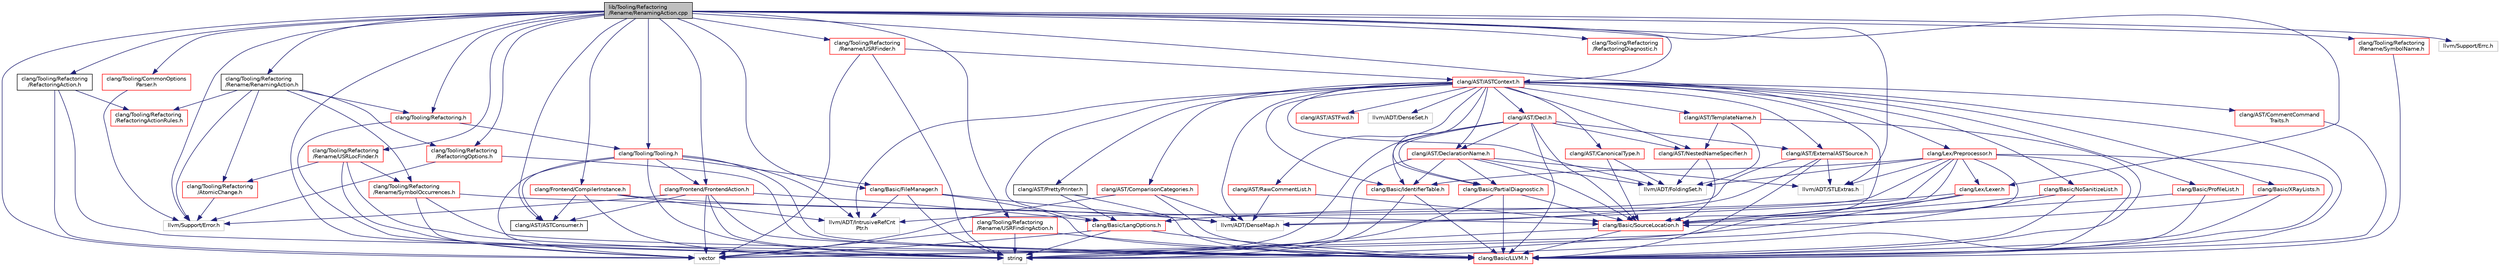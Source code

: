 digraph "lib/Tooling/Refactoring/Rename/RenamingAction.cpp"
{
 // LATEX_PDF_SIZE
  bgcolor="transparent";
  edge [fontname="Helvetica",fontsize="10",labelfontname="Helvetica",labelfontsize="10"];
  node [fontname="Helvetica",fontsize="10",shape=record];
  Node1 [label="lib/Tooling/Refactoring\l/Rename/RenamingAction.cpp",height=0.2,width=0.4,color="black", fillcolor="grey75", style="filled", fontcolor="black",tooltip=" "];
  Node1 -> Node2 [color="midnightblue",fontsize="10",style="solid",fontname="Helvetica"];
  Node2 [label="clang/Tooling/Refactoring\l/Rename/RenamingAction.h",height=0.2,width=0.4,color="black",URL="$RenamingAction_8h.html",tooltip=" "];
  Node2 -> Node3 [color="midnightblue",fontsize="10",style="solid",fontname="Helvetica"];
  Node3 [label="clang/Tooling/Refactoring.h",height=0.2,width=0.4,color="red",URL="$Refactoring_8h.html",tooltip=" "];
  Node3 -> Node42 [color="midnightblue",fontsize="10",style="solid",fontname="Helvetica"];
  Node42 [label="clang/Tooling/Tooling.h",height=0.2,width=0.4,color="red",URL="$Tooling_8h.html",tooltip=" "];
  Node42 -> Node43 [color="midnightblue",fontsize="10",style="solid",fontname="Helvetica"];
  Node43 [label="clang/AST/ASTConsumer.h",height=0.2,width=0.4,color="black",URL="$ASTConsumer_8h.html",tooltip=" "];
  Node42 -> Node44 [color="midnightblue",fontsize="10",style="solid",fontname="Helvetica"];
  Node44 [label="clang/Basic/FileManager.h",height=0.2,width=0.4,color="red",URL="$FileManager_8h.html",tooltip=" "];
  Node44 -> Node9 [color="midnightblue",fontsize="10",style="solid",fontname="Helvetica"];
  Node9 [label="clang/Basic/LLVM.h",height=0.2,width=0.4,color="red",URL="$LLVM_8h.html",tooltip=" "];
  Node44 -> Node57 [color="midnightblue",fontsize="10",style="solid",fontname="Helvetica"];
  Node57 [label="llvm/ADT/DenseMap.h",height=0.2,width=0.4,color="grey75",tooltip=" "];
  Node44 -> Node58 [color="midnightblue",fontsize="10",style="solid",fontname="Helvetica"];
  Node58 [label="llvm/ADT/IntrusiveRefCnt\lPtr.h",height=0.2,width=0.4,color="grey75",tooltip=" "];
  Node44 -> Node7 [color="midnightblue",fontsize="10",style="solid",fontname="Helvetica"];
  Node7 [label="string",height=0.2,width=0.4,color="grey75",tooltip=" "];
  Node42 -> Node9 [color="midnightblue",fontsize="10",style="solid",fontname="Helvetica"];
  Node42 -> Node64 [color="midnightblue",fontsize="10",style="solid",fontname="Helvetica"];
  Node64 [label="clang/Frontend/FrontendAction.h",height=0.2,width=0.4,color="red",URL="$FrontendAction_8h.html",tooltip=" "];
  Node64 -> Node43 [color="midnightblue",fontsize="10",style="solid",fontname="Helvetica"];
  Node64 -> Node9 [color="midnightblue",fontsize="10",style="solid",fontname="Helvetica"];
  Node64 -> Node5 [color="midnightblue",fontsize="10",style="solid",fontname="Helvetica"];
  Node5 [label="clang/Basic/LangOptions.h",height=0.2,width=0.4,color="red",URL="$LangOptions_8h.html",tooltip=" "];
  Node5 -> Node9 [color="midnightblue",fontsize="10",style="solid",fontname="Helvetica"];
  Node5 -> Node7 [color="midnightblue",fontsize="10",style="solid",fontname="Helvetica"];
  Node5 -> Node8 [color="midnightblue",fontsize="10",style="solid",fontname="Helvetica"];
  Node8 [label="vector",height=0.2,width=0.4,color="grey75",tooltip=" "];
  Node64 -> Node38 [color="midnightblue",fontsize="10",style="solid",fontname="Helvetica"];
  Node38 [label="llvm/Support/Error.h",height=0.2,width=0.4,color="grey75",tooltip=" "];
  Node64 -> Node7 [color="midnightblue",fontsize="10",style="solid",fontname="Helvetica"];
  Node64 -> Node8 [color="midnightblue",fontsize="10",style="solid",fontname="Helvetica"];
  Node42 -> Node58 [color="midnightblue",fontsize="10",style="solid",fontname="Helvetica"];
  Node42 -> Node7 [color="midnightblue",fontsize="10",style="solid",fontname="Helvetica"];
  Node42 -> Node8 [color="midnightblue",fontsize="10",style="solid",fontname="Helvetica"];
  Node3 -> Node7 [color="midnightblue",fontsize="10",style="solid",fontname="Helvetica"];
  Node2 -> Node249 [color="midnightblue",fontsize="10",style="solid",fontname="Helvetica"];
  Node249 [label="clang/Tooling/Refactoring\l/AtomicChange.h",height=0.2,width=0.4,color="red",URL="$AtomicChange_8h.html",tooltip=" "];
  Node249 -> Node38 [color="midnightblue",fontsize="10",style="solid",fontname="Helvetica"];
  Node2 -> Node255 [color="midnightblue",fontsize="10",style="solid",fontname="Helvetica"];
  Node255 [label="clang/Tooling/Refactoring\l/RefactoringActionRules.h",height=0.2,width=0.4,color="red",URL="$RefactoringActionRules_8h.html",tooltip=" "];
  Node2 -> Node269 [color="midnightblue",fontsize="10",style="solid",fontname="Helvetica"];
  Node269 [label="clang/Tooling/Refactoring\l/RefactoringOptions.h",height=0.2,width=0.4,color="red",URL="$RefactoringOptions_8h.html",tooltip=" "];
  Node269 -> Node9 [color="midnightblue",fontsize="10",style="solid",fontname="Helvetica"];
  Node269 -> Node38 [color="midnightblue",fontsize="10",style="solid",fontname="Helvetica"];
  Node2 -> Node268 [color="midnightblue",fontsize="10",style="solid",fontname="Helvetica"];
  Node268 [label="clang/Tooling/Refactoring\l/Rename/SymbolOccurrences.h",height=0.2,width=0.4,color="red",URL="$SymbolOccurrences_8h.html",tooltip=" "];
  Node268 -> Node9 [color="midnightblue",fontsize="10",style="solid",fontname="Helvetica"];
  Node268 -> Node36 [color="midnightblue",fontsize="10",style="solid",fontname="Helvetica"];
  Node36 [label="clang/Basic/SourceLocation.h",height=0.2,width=0.4,color="red",URL="$SourceLocation_8h.html",tooltip=" "];
  Node36 -> Node9 [color="midnightblue",fontsize="10",style="solid",fontname="Helvetica"];
  Node36 -> Node7 [color="midnightblue",fontsize="10",style="solid",fontname="Helvetica"];
  Node268 -> Node8 [color="midnightblue",fontsize="10",style="solid",fontname="Helvetica"];
  Node2 -> Node38 [color="midnightblue",fontsize="10",style="solid",fontname="Helvetica"];
  Node1 -> Node43 [color="midnightblue",fontsize="10",style="solid",fontname="Helvetica"];
  Node1 -> Node76 [color="midnightblue",fontsize="10",style="solid",fontname="Helvetica"];
  Node76 [label="clang/AST/ASTContext.h",height=0.2,width=0.4,color="red",URL="$ASTContext_8h.html",tooltip=" "];
  Node76 -> Node77 [color="midnightblue",fontsize="10",style="solid",fontname="Helvetica"];
  Node77 [label="clang/AST/ASTFwd.h",height=0.2,width=0.4,color="red",URL="$ASTFwd_8h.html",tooltip=" "];
  Node76 -> Node83 [color="midnightblue",fontsize="10",style="solid",fontname="Helvetica"];
  Node83 [label="clang/AST/CanonicalType.h",height=0.2,width=0.4,color="red",URL="$CanonicalType_8h.html",tooltip=" "];
  Node83 -> Node36 [color="midnightblue",fontsize="10",style="solid",fontname="Helvetica"];
  Node83 -> Node103 [color="midnightblue",fontsize="10",style="solid",fontname="Helvetica"];
  Node103 [label="llvm/ADT/FoldingSet.h",height=0.2,width=0.4,color="grey75",tooltip=" "];
  Node76 -> Node125 [color="midnightblue",fontsize="10",style="solid",fontname="Helvetica"];
  Node125 [label="clang/AST/CommentCommand\lTraits.h",height=0.2,width=0.4,color="red",URL="$CommentCommandTraits_8h.html",tooltip=" "];
  Node125 -> Node9 [color="midnightblue",fontsize="10",style="solid",fontname="Helvetica"];
  Node76 -> Node127 [color="midnightblue",fontsize="10",style="solid",fontname="Helvetica"];
  Node127 [label="clang/AST/ComparisonCategories.h",height=0.2,width=0.4,color="red",URL="$ComparisonCategories_8h.html",tooltip=" "];
  Node127 -> Node9 [color="midnightblue",fontsize="10",style="solid",fontname="Helvetica"];
  Node127 -> Node57 [color="midnightblue",fontsize="10",style="solid",fontname="Helvetica"];
  Node127 -> Node8 [color="midnightblue",fontsize="10",style="solid",fontname="Helvetica"];
  Node76 -> Node129 [color="midnightblue",fontsize="10",style="solid",fontname="Helvetica"];
  Node129 [label="clang/AST/Decl.h",height=0.2,width=0.4,color="red",URL="$Decl_8h.html",tooltip=" "];
  Node129 -> Node139 [color="midnightblue",fontsize="10",style="solid",fontname="Helvetica"];
  Node139 [label="clang/AST/DeclarationName.h",height=0.2,width=0.4,color="red",URL="$DeclarationName_8h.html",tooltip=" "];
  Node139 -> Node140 [color="midnightblue",fontsize="10",style="solid",fontname="Helvetica"];
  Node140 [label="clang/Basic/IdentifierTable.h",height=0.2,width=0.4,color="red",URL="$IdentifierTable_8h.html",tooltip=" "];
  Node140 -> Node9 [color="midnightblue",fontsize="10",style="solid",fontname="Helvetica"];
  Node140 -> Node7 [color="midnightblue",fontsize="10",style="solid",fontname="Helvetica"];
  Node139 -> Node111 [color="midnightblue",fontsize="10",style="solid",fontname="Helvetica"];
  Node111 [label="clang/Basic/PartialDiagnostic.h",height=0.2,width=0.4,color="red",URL="$PartialDiagnostic_8h.html",tooltip=" "];
  Node111 -> Node9 [color="midnightblue",fontsize="10",style="solid",fontname="Helvetica"];
  Node111 -> Node36 [color="midnightblue",fontsize="10",style="solid",fontname="Helvetica"];
  Node111 -> Node7 [color="midnightblue",fontsize="10",style="solid",fontname="Helvetica"];
  Node139 -> Node36 [color="midnightblue",fontsize="10",style="solid",fontname="Helvetica"];
  Node139 -> Node103 [color="midnightblue",fontsize="10",style="solid",fontname="Helvetica"];
  Node139 -> Node51 [color="midnightblue",fontsize="10",style="solid",fontname="Helvetica"];
  Node51 [label="llvm/ADT/STLExtras.h",height=0.2,width=0.4,color="grey75",tooltip=" "];
  Node139 -> Node7 [color="midnightblue",fontsize="10",style="solid",fontname="Helvetica"];
  Node129 -> Node148 [color="midnightblue",fontsize="10",style="solid",fontname="Helvetica"];
  Node148 [label="clang/AST/ExternalASTSource.h",height=0.2,width=0.4,color="red",URL="$ExternalASTSource_8h.html",tooltip=" "];
  Node148 -> Node9 [color="midnightblue",fontsize="10",style="solid",fontname="Helvetica"];
  Node148 -> Node57 [color="midnightblue",fontsize="10",style="solid",fontname="Helvetica"];
  Node148 -> Node58 [color="midnightblue",fontsize="10",style="solid",fontname="Helvetica"];
  Node148 -> Node51 [color="midnightblue",fontsize="10",style="solid",fontname="Helvetica"];
  Node129 -> Node88 [color="midnightblue",fontsize="10",style="solid",fontname="Helvetica"];
  Node88 [label="clang/AST/NestedNameSpecifier.h",height=0.2,width=0.4,color="red",URL="$NestedNameSpecifier_8h.html",tooltip=" "];
  Node88 -> Node36 [color="midnightblue",fontsize="10",style="solid",fontname="Helvetica"];
  Node88 -> Node103 [color="midnightblue",fontsize="10",style="solid",fontname="Helvetica"];
  Node129 -> Node140 [color="midnightblue",fontsize="10",style="solid",fontname="Helvetica"];
  Node129 -> Node9 [color="midnightblue",fontsize="10",style="solid",fontname="Helvetica"];
  Node129 -> Node111 [color="midnightblue",fontsize="10",style="solid",fontname="Helvetica"];
  Node129 -> Node36 [color="midnightblue",fontsize="10",style="solid",fontname="Helvetica"];
  Node129 -> Node7 [color="midnightblue",fontsize="10",style="solid",fontname="Helvetica"];
  Node76 -> Node139 [color="midnightblue",fontsize="10",style="solid",fontname="Helvetica"];
  Node76 -> Node148 [color="midnightblue",fontsize="10",style="solid",fontname="Helvetica"];
  Node76 -> Node88 [color="midnightblue",fontsize="10",style="solid",fontname="Helvetica"];
  Node76 -> Node154 [color="midnightblue",fontsize="10",style="solid",fontname="Helvetica"];
  Node154 [label="clang/AST/PrettyPrinter.h",height=0.2,width=0.4,color="black",URL="$PrettyPrinter_8h.html",tooltip=" "];
  Node154 -> Node9 [color="midnightblue",fontsize="10",style="solid",fontname="Helvetica"];
  Node154 -> Node5 [color="midnightblue",fontsize="10",style="solid",fontname="Helvetica"];
  Node76 -> Node155 [color="midnightblue",fontsize="10",style="solid",fontname="Helvetica"];
  Node155 [label="clang/AST/RawCommentList.h",height=0.2,width=0.4,color="red",URL="$RawCommentList_8h.html",tooltip=" "];
  Node155 -> Node36 [color="midnightblue",fontsize="10",style="solid",fontname="Helvetica"];
  Node155 -> Node57 [color="midnightblue",fontsize="10",style="solid",fontname="Helvetica"];
  Node76 -> Node106 [color="midnightblue",fontsize="10",style="solid",fontname="Helvetica"];
  Node106 [label="clang/AST/TemplateName.h",height=0.2,width=0.4,color="red",URL="$TemplateName_8h.html",tooltip=" "];
  Node106 -> Node88 [color="midnightblue",fontsize="10",style="solid",fontname="Helvetica"];
  Node106 -> Node9 [color="midnightblue",fontsize="10",style="solid",fontname="Helvetica"];
  Node106 -> Node103 [color="midnightblue",fontsize="10",style="solid",fontname="Helvetica"];
  Node76 -> Node140 [color="midnightblue",fontsize="10",style="solid",fontname="Helvetica"];
  Node76 -> Node9 [color="midnightblue",fontsize="10",style="solid",fontname="Helvetica"];
  Node76 -> Node5 [color="midnightblue",fontsize="10",style="solid",fontname="Helvetica"];
  Node76 -> Node156 [color="midnightblue",fontsize="10",style="solid",fontname="Helvetica"];
  Node156 [label="clang/Basic/NoSanitizeList.h",height=0.2,width=0.4,color="red",URL="$NoSanitizeList_8h.html",tooltip=" "];
  Node156 -> Node9 [color="midnightblue",fontsize="10",style="solid",fontname="Helvetica"];
  Node156 -> Node36 [color="midnightblue",fontsize="10",style="solid",fontname="Helvetica"];
  Node156 -> Node8 [color="midnightblue",fontsize="10",style="solid",fontname="Helvetica"];
  Node76 -> Node111 [color="midnightblue",fontsize="10",style="solid",fontname="Helvetica"];
  Node76 -> Node157 [color="midnightblue",fontsize="10",style="solid",fontname="Helvetica"];
  Node157 [label="clang/Basic/ProfileList.h",height=0.2,width=0.4,color="red",URL="$ProfileList_8h.html",tooltip=" "];
  Node157 -> Node9 [color="midnightblue",fontsize="10",style="solid",fontname="Helvetica"];
  Node157 -> Node36 [color="midnightblue",fontsize="10",style="solid",fontname="Helvetica"];
  Node76 -> Node36 [color="midnightblue",fontsize="10",style="solid",fontname="Helvetica"];
  Node76 -> Node165 [color="midnightblue",fontsize="10",style="solid",fontname="Helvetica"];
  Node165 [label="clang/Basic/XRayLists.h",height=0.2,width=0.4,color="red",URL="$XRayLists_8h.html",tooltip=" "];
  Node165 -> Node9 [color="midnightblue",fontsize="10",style="solid",fontname="Helvetica"];
  Node165 -> Node36 [color="midnightblue",fontsize="10",style="solid",fontname="Helvetica"];
  Node76 -> Node57 [color="midnightblue",fontsize="10",style="solid",fontname="Helvetica"];
  Node76 -> Node166 [color="midnightblue",fontsize="10",style="solid",fontname="Helvetica"];
  Node166 [label="llvm/ADT/DenseSet.h",height=0.2,width=0.4,color="grey75",tooltip=" "];
  Node76 -> Node103 [color="midnightblue",fontsize="10",style="solid",fontname="Helvetica"];
  Node76 -> Node58 [color="midnightblue",fontsize="10",style="solid",fontname="Helvetica"];
  Node1 -> Node44 [color="midnightblue",fontsize="10",style="solid",fontname="Helvetica"];
  Node1 -> Node271 [color="midnightblue",fontsize="10",style="solid",fontname="Helvetica"];
  Node271 [label="clang/Frontend/CompilerInstance.h",height=0.2,width=0.4,color="red",URL="$CompilerInstance_8h.html",tooltip=" "];
  Node271 -> Node43 [color="midnightblue",fontsize="10",style="solid",fontname="Helvetica"];
  Node271 -> Node57 [color="midnightblue",fontsize="10",style="solid",fontname="Helvetica"];
  Node271 -> Node58 [color="midnightblue",fontsize="10",style="solid",fontname="Helvetica"];
  Node271 -> Node7 [color="midnightblue",fontsize="10",style="solid",fontname="Helvetica"];
  Node1 -> Node64 [color="midnightblue",fontsize="10",style="solid",fontname="Helvetica"];
  Node1 -> Node225 [color="midnightblue",fontsize="10",style="solid",fontname="Helvetica"];
  Node225 [label="clang/Lex/Lexer.h",height=0.2,width=0.4,color="red",URL="$Lexer_8h.html",tooltip=" "];
  Node225 -> Node5 [color="midnightblue",fontsize="10",style="solid",fontname="Helvetica"];
  Node225 -> Node36 [color="midnightblue",fontsize="10",style="solid",fontname="Helvetica"];
  Node225 -> Node7 [color="midnightblue",fontsize="10",style="solid",fontname="Helvetica"];
  Node1 -> Node229 [color="midnightblue",fontsize="10",style="solid",fontname="Helvetica"];
  Node229 [label="clang/Lex/Preprocessor.h",height=0.2,width=0.4,color="red",URL="$Preprocessor_8h.html",tooltip=" "];
  Node229 -> Node140 [color="midnightblue",fontsize="10",style="solid",fontname="Helvetica"];
  Node229 -> Node9 [color="midnightblue",fontsize="10",style="solid",fontname="Helvetica"];
  Node229 -> Node5 [color="midnightblue",fontsize="10",style="solid",fontname="Helvetica"];
  Node229 -> Node36 [color="midnightblue",fontsize="10",style="solid",fontname="Helvetica"];
  Node229 -> Node225 [color="midnightblue",fontsize="10",style="solid",fontname="Helvetica"];
  Node229 -> Node57 [color="midnightblue",fontsize="10",style="solid",fontname="Helvetica"];
  Node229 -> Node103 [color="midnightblue",fontsize="10",style="solid",fontname="Helvetica"];
  Node229 -> Node51 [color="midnightblue",fontsize="10",style="solid",fontname="Helvetica"];
  Node229 -> Node7 [color="midnightblue",fontsize="10",style="solid",fontname="Helvetica"];
  Node229 -> Node8 [color="midnightblue",fontsize="10",style="solid",fontname="Helvetica"];
  Node1 -> Node305 [color="midnightblue",fontsize="10",style="solid",fontname="Helvetica"];
  Node305 [label="clang/Tooling/CommonOptions\lParser.h",height=0.2,width=0.4,color="red",URL="$CommonOptionsParser_8h.html",tooltip=" "];
  Node305 -> Node38 [color="midnightblue",fontsize="10",style="solid",fontname="Helvetica"];
  Node1 -> Node3 [color="midnightblue",fontsize="10",style="solid",fontname="Helvetica"];
  Node1 -> Node307 [color="midnightblue",fontsize="10",style="solid",fontname="Helvetica"];
  Node307 [label="clang/Tooling/Refactoring\l/RefactoringAction.h",height=0.2,width=0.4,color="black",URL="$RefactoringAction_8h.html",tooltip=" "];
  Node307 -> Node9 [color="midnightblue",fontsize="10",style="solid",fontname="Helvetica"];
  Node307 -> Node255 [color="midnightblue",fontsize="10",style="solid",fontname="Helvetica"];
  Node307 -> Node8 [color="midnightblue",fontsize="10",style="solid",fontname="Helvetica"];
  Node1 -> Node261 [color="midnightblue",fontsize="10",style="solid",fontname="Helvetica"];
  Node261 [label="clang/Tooling/Refactoring\l/RefactoringDiagnostic.h",height=0.2,width=0.4,color="red",URL="$RefactoringDiagnostic_8h.html",tooltip=" "];
  Node1 -> Node269 [color="midnightblue",fontsize="10",style="solid",fontname="Helvetica"];
  Node1 -> Node308 [color="midnightblue",fontsize="10",style="solid",fontname="Helvetica"];
  Node308 [label="clang/Tooling/Refactoring\l/Rename/SymbolName.h",height=0.2,width=0.4,color="red",URL="$SymbolName_8h.html",tooltip=" "];
  Node308 -> Node9 [color="midnightblue",fontsize="10",style="solid",fontname="Helvetica"];
  Node1 -> Node309 [color="midnightblue",fontsize="10",style="solid",fontname="Helvetica"];
  Node309 [label="clang/Tooling/Refactoring\l/Rename/USRFinder.h",height=0.2,width=0.4,color="red",URL="$USRFinder_8h.html",tooltip=" "];
  Node309 -> Node76 [color="midnightblue",fontsize="10",style="solid",fontname="Helvetica"];
  Node309 -> Node7 [color="midnightblue",fontsize="10",style="solid",fontname="Helvetica"];
  Node309 -> Node8 [color="midnightblue",fontsize="10",style="solid",fontname="Helvetica"];
  Node1 -> Node322 [color="midnightblue",fontsize="10",style="solid",fontname="Helvetica"];
  Node322 [label="clang/Tooling/Refactoring\l/Rename/USRFindingAction.h",height=0.2,width=0.4,color="red",URL="$USRFindingAction_8h.html",tooltip=" "];
  Node322 -> Node9 [color="midnightblue",fontsize="10",style="solid",fontname="Helvetica"];
  Node322 -> Node7 [color="midnightblue",fontsize="10",style="solid",fontname="Helvetica"];
  Node322 -> Node8 [color="midnightblue",fontsize="10",style="solid",fontname="Helvetica"];
  Node1 -> Node323 [color="midnightblue",fontsize="10",style="solid",fontname="Helvetica"];
  Node323 [label="clang/Tooling/Refactoring\l/Rename/USRLocFinder.h",height=0.2,width=0.4,color="red",URL="$USRLocFinder_8h.html",tooltip=" "];
  Node323 -> Node249 [color="midnightblue",fontsize="10",style="solid",fontname="Helvetica"];
  Node323 -> Node268 [color="midnightblue",fontsize="10",style="solid",fontname="Helvetica"];
  Node323 -> Node7 [color="midnightblue",fontsize="10",style="solid",fontname="Helvetica"];
  Node323 -> Node8 [color="midnightblue",fontsize="10",style="solid",fontname="Helvetica"];
  Node1 -> Node42 [color="midnightblue",fontsize="10",style="solid",fontname="Helvetica"];
  Node1 -> Node51 [color="midnightblue",fontsize="10",style="solid",fontname="Helvetica"];
  Node1 -> Node324 [color="midnightblue",fontsize="10",style="solid",fontname="Helvetica"];
  Node324 [label="llvm/Support/Errc.h",height=0.2,width=0.4,color="grey75",tooltip=" "];
  Node1 -> Node38 [color="midnightblue",fontsize="10",style="solid",fontname="Helvetica"];
  Node1 -> Node7 [color="midnightblue",fontsize="10",style="solid",fontname="Helvetica"];
  Node1 -> Node8 [color="midnightblue",fontsize="10",style="solid",fontname="Helvetica"];
}
